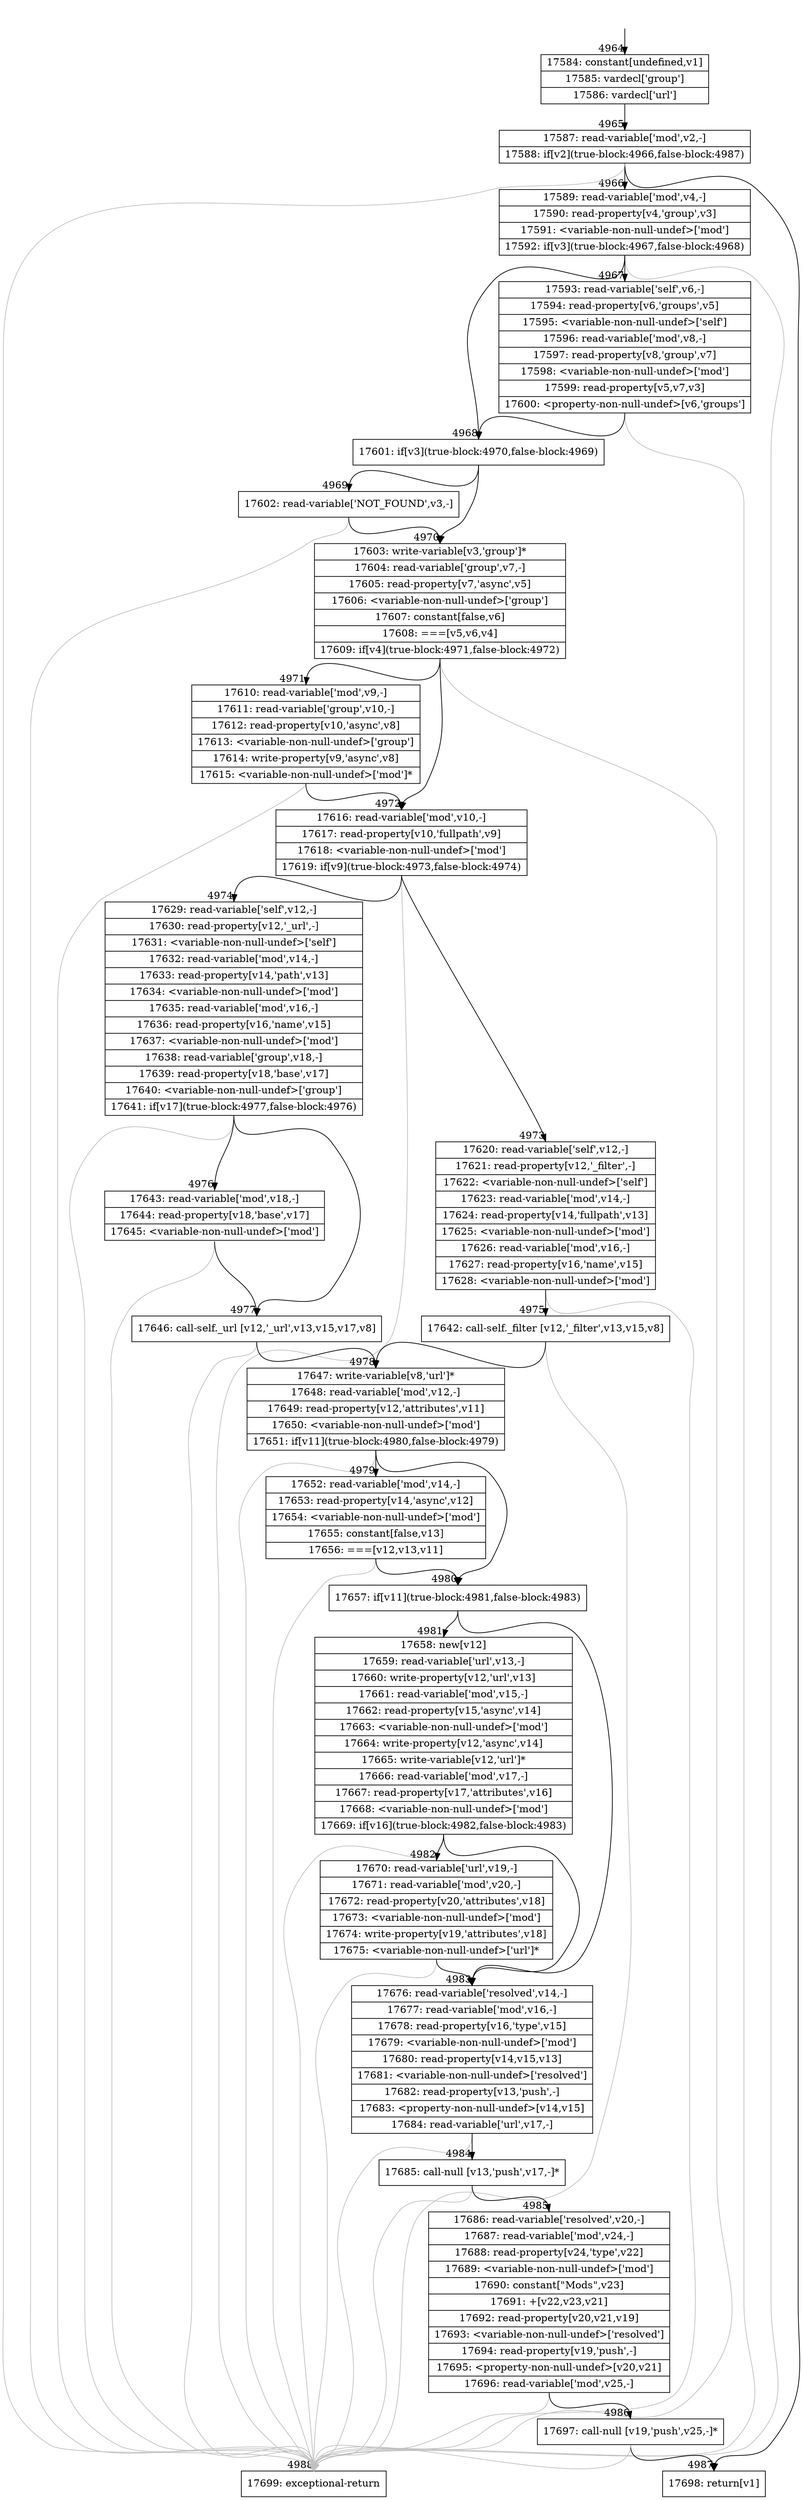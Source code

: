 digraph {
rankdir="TD"
BB_entry236[shape=none,label=""];
BB_entry236 -> BB4964 [tailport=s, headport=n, headlabel="    4964"]
BB4964 [shape=record label="{17584: constant[undefined,v1]|17585: vardecl['group']|17586: vardecl['url']}" ] 
BB4964 -> BB4965 [tailport=s, headport=n, headlabel="      4965"]
BB4965 [shape=record label="{17587: read-variable['mod',v2,-]|17588: if[v2](true-block:4966,false-block:4987)}" ] 
BB4965 -> BB4966 [tailport=s, headport=n, headlabel="      4966"]
BB4965 -> BB4987 [tailport=s, headport=n, headlabel="      4987"]
BB4965 -> BB4988 [tailport=s, headport=n, color=gray, headlabel="      4988"]
BB4966 [shape=record label="{17589: read-variable['mod',v4,-]|17590: read-property[v4,'group',v3]|17591: \<variable-non-null-undef\>['mod']|17592: if[v3](true-block:4967,false-block:4968)}" ] 
BB4966 -> BB4968 [tailport=s, headport=n, headlabel="      4968"]
BB4966 -> BB4967 [tailport=s, headport=n, headlabel="      4967"]
BB4966 -> BB4988 [tailport=s, headport=n, color=gray]
BB4967 [shape=record label="{17593: read-variable['self',v6,-]|17594: read-property[v6,'groups',v5]|17595: \<variable-non-null-undef\>['self']|17596: read-variable['mod',v8,-]|17597: read-property[v8,'group',v7]|17598: \<variable-non-null-undef\>['mod']|17599: read-property[v5,v7,v3]|17600: \<property-non-null-undef\>[v6,'groups']}" ] 
BB4967 -> BB4968 [tailport=s, headport=n]
BB4967 -> BB4988 [tailport=s, headport=n, color=gray]
BB4968 [shape=record label="{17601: if[v3](true-block:4970,false-block:4969)}" ] 
BB4968 -> BB4970 [tailport=s, headport=n, headlabel="      4970"]
BB4968 -> BB4969 [tailport=s, headport=n, headlabel="      4969"]
BB4969 [shape=record label="{17602: read-variable['NOT_FOUND',v3,-]}" ] 
BB4969 -> BB4970 [tailport=s, headport=n]
BB4969 -> BB4988 [tailport=s, headport=n, color=gray]
BB4970 [shape=record label="{17603: write-variable[v3,'group']*|17604: read-variable['group',v7,-]|17605: read-property[v7,'async',v5]|17606: \<variable-non-null-undef\>['group']|17607: constant[false,v6]|17608: ===[v5,v6,v4]|17609: if[v4](true-block:4971,false-block:4972)}" ] 
BB4970 -> BB4971 [tailport=s, headport=n, headlabel="      4971"]
BB4970 -> BB4972 [tailport=s, headport=n, headlabel="      4972"]
BB4970 -> BB4988 [tailport=s, headport=n, color=gray]
BB4971 [shape=record label="{17610: read-variable['mod',v9,-]|17611: read-variable['group',v10,-]|17612: read-property[v10,'async',v8]|17613: \<variable-non-null-undef\>['group']|17614: write-property[v9,'async',v8]|17615: \<variable-non-null-undef\>['mod']*}" ] 
BB4971 -> BB4972 [tailport=s, headport=n]
BB4971 -> BB4988 [tailport=s, headport=n, color=gray]
BB4972 [shape=record label="{17616: read-variable['mod',v10,-]|17617: read-property[v10,'fullpath',v9]|17618: \<variable-non-null-undef\>['mod']|17619: if[v9](true-block:4973,false-block:4974)}" ] 
BB4972 -> BB4973 [tailport=s, headport=n, headlabel="      4973"]
BB4972 -> BB4974 [tailport=s, headport=n, headlabel="      4974"]
BB4972 -> BB4988 [tailport=s, headport=n, color=gray]
BB4973 [shape=record label="{17620: read-variable['self',v12,-]|17621: read-property[v12,'_filter',-]|17622: \<variable-non-null-undef\>['self']|17623: read-variable['mod',v14,-]|17624: read-property[v14,'fullpath',v13]|17625: \<variable-non-null-undef\>['mod']|17626: read-variable['mod',v16,-]|17627: read-property[v16,'name',v15]|17628: \<variable-non-null-undef\>['mod']}" ] 
BB4973 -> BB4975 [tailport=s, headport=n, headlabel="      4975"]
BB4973 -> BB4988 [tailport=s, headport=n, color=gray]
BB4974 [shape=record label="{17629: read-variable['self',v12,-]|17630: read-property[v12,'_url',-]|17631: \<variable-non-null-undef\>['self']|17632: read-variable['mod',v14,-]|17633: read-property[v14,'path',v13]|17634: \<variable-non-null-undef\>['mod']|17635: read-variable['mod',v16,-]|17636: read-property[v16,'name',v15]|17637: \<variable-non-null-undef\>['mod']|17638: read-variable['group',v18,-]|17639: read-property[v18,'base',v17]|17640: \<variable-non-null-undef\>['group']|17641: if[v17](true-block:4977,false-block:4976)}" ] 
BB4974 -> BB4977 [tailport=s, headport=n, headlabel="      4977"]
BB4974 -> BB4976 [tailport=s, headport=n, headlabel="      4976"]
BB4974 -> BB4988 [tailport=s, headport=n, color=gray]
BB4975 [shape=record label="{17642: call-self._filter [v12,'_filter',v13,v15,v8]}" ] 
BB4975 -> BB4978 [tailport=s, headport=n, headlabel="      4978"]
BB4975 -> BB4988 [tailport=s, headport=n, color=gray]
BB4976 [shape=record label="{17643: read-variable['mod',v18,-]|17644: read-property[v18,'base',v17]|17645: \<variable-non-null-undef\>['mod']}" ] 
BB4976 -> BB4977 [tailport=s, headport=n]
BB4976 -> BB4988 [tailport=s, headport=n, color=gray]
BB4977 [shape=record label="{17646: call-self._url [v12,'_url',v13,v15,v17,v8]}" ] 
BB4977 -> BB4978 [tailport=s, headport=n]
BB4977 -> BB4988 [tailport=s, headport=n, color=gray]
BB4978 [shape=record label="{17647: write-variable[v8,'url']*|17648: read-variable['mod',v12,-]|17649: read-property[v12,'attributes',v11]|17650: \<variable-non-null-undef\>['mod']|17651: if[v11](true-block:4980,false-block:4979)}" ] 
BB4978 -> BB4980 [tailport=s, headport=n, headlabel="      4980"]
BB4978 -> BB4979 [tailport=s, headport=n, headlabel="      4979"]
BB4978 -> BB4988 [tailport=s, headport=n, color=gray]
BB4979 [shape=record label="{17652: read-variable['mod',v14,-]|17653: read-property[v14,'async',v12]|17654: \<variable-non-null-undef\>['mod']|17655: constant[false,v13]|17656: ===[v12,v13,v11]}" ] 
BB4979 -> BB4980 [tailport=s, headport=n]
BB4979 -> BB4988 [tailport=s, headport=n, color=gray]
BB4980 [shape=record label="{17657: if[v11](true-block:4981,false-block:4983)}" ] 
BB4980 -> BB4981 [tailport=s, headport=n, headlabel="      4981"]
BB4980 -> BB4983 [tailport=s, headport=n, headlabel="      4983"]
BB4981 [shape=record label="{17658: new[v12]|17659: read-variable['url',v13,-]|17660: write-property[v12,'url',v13]|17661: read-variable['mod',v15,-]|17662: read-property[v15,'async',v14]|17663: \<variable-non-null-undef\>['mod']|17664: write-property[v12,'async',v14]|17665: write-variable[v12,'url']*|17666: read-variable['mod',v17,-]|17667: read-property[v17,'attributes',v16]|17668: \<variable-non-null-undef\>['mod']|17669: if[v16](true-block:4982,false-block:4983)}" ] 
BB4981 -> BB4982 [tailport=s, headport=n, headlabel="      4982"]
BB4981 -> BB4983 [tailport=s, headport=n]
BB4981 -> BB4988 [tailport=s, headport=n, color=gray]
BB4982 [shape=record label="{17670: read-variable['url',v19,-]|17671: read-variable['mod',v20,-]|17672: read-property[v20,'attributes',v18]|17673: \<variable-non-null-undef\>['mod']|17674: write-property[v19,'attributes',v18]|17675: \<variable-non-null-undef\>['url']*}" ] 
BB4982 -> BB4983 [tailport=s, headport=n]
BB4982 -> BB4988 [tailport=s, headport=n, color=gray]
BB4983 [shape=record label="{17676: read-variable['resolved',v14,-]|17677: read-variable['mod',v16,-]|17678: read-property[v16,'type',v15]|17679: \<variable-non-null-undef\>['mod']|17680: read-property[v14,v15,v13]|17681: \<variable-non-null-undef\>['resolved']|17682: read-property[v13,'push',-]|17683: \<property-non-null-undef\>[v14,v15]|17684: read-variable['url',v17,-]}" ] 
BB4983 -> BB4984 [tailport=s, headport=n, headlabel="      4984"]
BB4983 -> BB4988 [tailport=s, headport=n, color=gray]
BB4984 [shape=record label="{17685: call-null [v13,'push',v17,-]*}" ] 
BB4984 -> BB4985 [tailport=s, headport=n, headlabel="      4985"]
BB4984 -> BB4988 [tailport=s, headport=n, color=gray]
BB4985 [shape=record label="{17686: read-variable['resolved',v20,-]|17687: read-variable['mod',v24,-]|17688: read-property[v24,'type',v22]|17689: \<variable-non-null-undef\>['mod']|17690: constant[\"Mods\",v23]|17691: +[v22,v23,v21]|17692: read-property[v20,v21,v19]|17693: \<variable-non-null-undef\>['resolved']|17694: read-property[v19,'push',-]|17695: \<property-non-null-undef\>[v20,v21]|17696: read-variable['mod',v25,-]}" ] 
BB4985 -> BB4986 [tailport=s, headport=n, headlabel="      4986"]
BB4985 -> BB4988 [tailport=s, headport=n, color=gray]
BB4986 [shape=record label="{17697: call-null [v19,'push',v25,-]*}" ] 
BB4986 -> BB4987 [tailport=s, headport=n]
BB4986 -> BB4988 [tailport=s, headport=n, color=gray]
BB4987 [shape=record label="{17698: return[v1]}" ] 
BB4988 [shape=record label="{17699: exceptional-return}" ] 
//#$~ 8250
}
